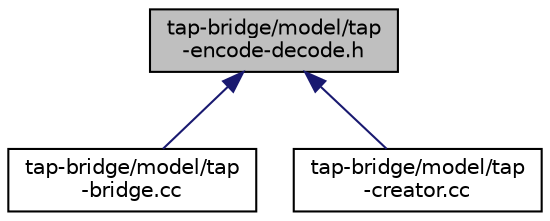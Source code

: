digraph "tap-bridge/model/tap-encode-decode.h"
{
  edge [fontname="Helvetica",fontsize="10",labelfontname="Helvetica",labelfontsize="10"];
  node [fontname="Helvetica",fontsize="10",shape=record];
  Node1 [label="tap-bridge/model/tap\l-encode-decode.h",height=0.2,width=0.4,color="black", fillcolor="grey75", style="filled", fontcolor="black"];
  Node1 -> Node2 [dir="back",color="midnightblue",fontsize="10",style="solid"];
  Node2 [label="tap-bridge/model/tap\l-bridge.cc",height=0.2,width=0.4,color="black", fillcolor="white", style="filled",URL="$dc/d86/tap-bridge_8cc.html"];
  Node1 -> Node3 [dir="back",color="midnightblue",fontsize="10",style="solid"];
  Node3 [label="tap-bridge/model/tap\l-creator.cc",height=0.2,width=0.4,color="black", fillcolor="white", style="filled",URL="$d8/d8f/tap-creator_8cc.html"];
}
